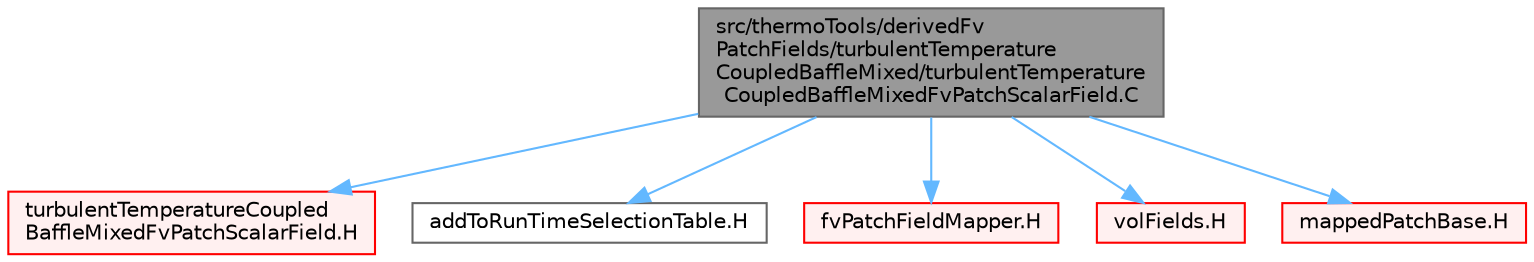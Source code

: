 digraph "src/thermoTools/derivedFvPatchFields/turbulentTemperatureCoupledBaffleMixed/turbulentTemperatureCoupledBaffleMixedFvPatchScalarField.C"
{
 // LATEX_PDF_SIZE
  bgcolor="transparent";
  edge [fontname=Helvetica,fontsize=10,labelfontname=Helvetica,labelfontsize=10];
  node [fontname=Helvetica,fontsize=10,shape=box,height=0.2,width=0.4];
  Node1 [id="Node000001",label="src/thermoTools/derivedFv\lPatchFields/turbulentTemperature\lCoupledBaffleMixed/turbulentTemperature\lCoupledBaffleMixedFvPatchScalarField.C",height=0.2,width=0.4,color="gray40", fillcolor="grey60", style="filled", fontcolor="black",tooltip=" "];
  Node1 -> Node2 [id="edge1_Node000001_Node000002",color="steelblue1",style="solid",tooltip=" "];
  Node2 [id="Node000002",label="turbulentTemperatureCoupled\lBaffleMixedFvPatchScalarField.H",height=0.2,width=0.4,color="red", fillcolor="#FFF0F0", style="filled",URL="$turbulentTemperatureCoupledBaffleMixedFvPatchScalarField_8H.html",tooltip=" "];
  Node1 -> Node300 [id="edge2_Node000001_Node000300",color="steelblue1",style="solid",tooltip=" "];
  Node300 [id="Node000300",label="addToRunTimeSelectionTable.H",height=0.2,width=0.4,color="grey40", fillcolor="white", style="filled",URL="$addToRunTimeSelectionTable_8H.html",tooltip="Macros for easy insertion into run-time selection tables."];
  Node1 -> Node295 [id="edge3_Node000001_Node000295",color="steelblue1",style="solid",tooltip=" "];
  Node295 [id="Node000295",label="fvPatchFieldMapper.H",height=0.2,width=0.4,color="red", fillcolor="#FFF0F0", style="filled",URL="$fvPatchFieldMapper_8H.html",tooltip=" "];
  Node1 -> Node301 [id="edge4_Node000001_Node000301",color="steelblue1",style="solid",tooltip=" "];
  Node301 [id="Node000301",label="volFields.H",height=0.2,width=0.4,color="red", fillcolor="#FFF0F0", style="filled",URL="$volFields_8H.html",tooltip=" "];
  Node1 -> Node397 [id="edge5_Node000001_Node000397",color="steelblue1",style="solid",tooltip=" "];
  Node397 [id="Node000397",label="mappedPatchBase.H",height=0.2,width=0.4,color="red", fillcolor="#FFF0F0", style="filled",URL="$mappedPatchBase_8H.html",tooltip=" "];
}
